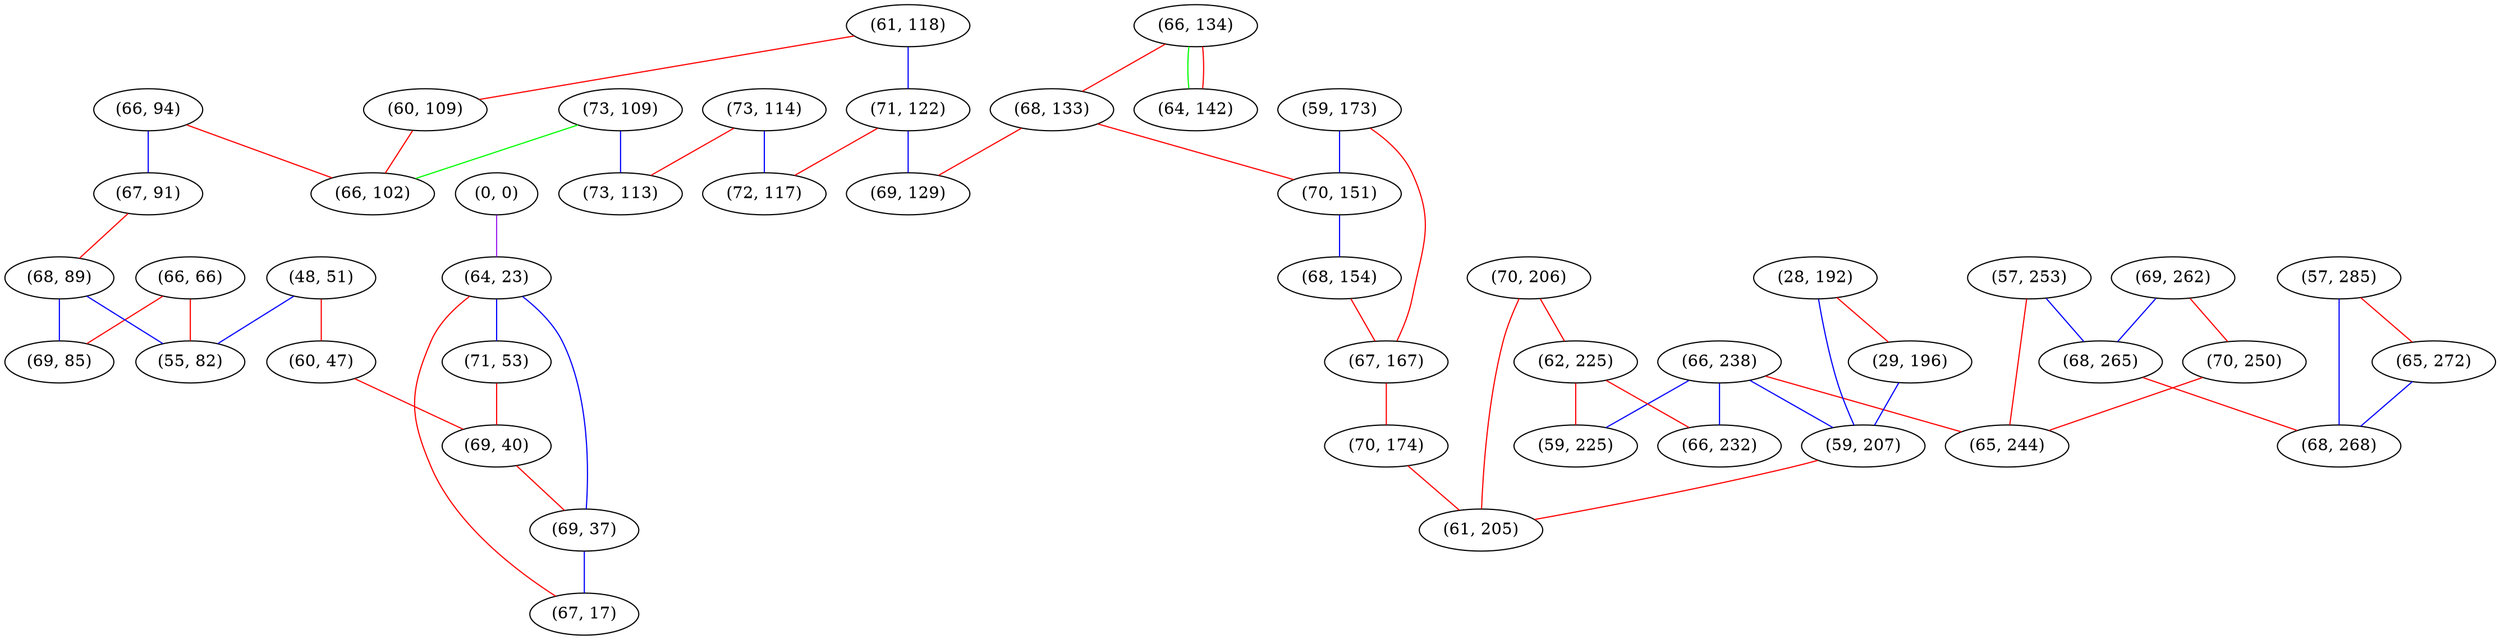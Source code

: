graph "" {
"(73, 109)";
"(66, 134)";
"(68, 133)";
"(59, 173)";
"(0, 0)";
"(70, 151)";
"(48, 51)";
"(64, 23)";
"(70, 206)";
"(71, 53)";
"(66, 94)";
"(61, 118)";
"(68, 154)";
"(60, 47)";
"(66, 66)";
"(60, 109)";
"(67, 167)";
"(66, 238)";
"(67, 91)";
"(69, 40)";
"(70, 174)";
"(57, 253)";
"(62, 225)";
"(59, 225)";
"(69, 37)";
"(71, 122)";
"(69, 262)";
"(64, 142)";
"(28, 192)";
"(73, 114)";
"(66, 102)";
"(68, 89)";
"(69, 85)";
"(69, 129)";
"(29, 196)";
"(67, 17)";
"(55, 82)";
"(57, 285)";
"(70, 250)";
"(68, 265)";
"(59, 207)";
"(65, 272)";
"(72, 117)";
"(68, 268)";
"(61, 205)";
"(66, 232)";
"(65, 244)";
"(73, 113)";
"(73, 109)" -- "(66, 102)"  [color=green, key=0, weight=2];
"(73, 109)" -- "(73, 113)"  [color=blue, key=0, weight=3];
"(66, 134)" -- "(68, 133)"  [color=red, key=0, weight=1];
"(66, 134)" -- "(64, 142)"  [color=green, key=0, weight=2];
"(66, 134)" -- "(64, 142)"  [color=red, key=1, weight=1];
"(68, 133)" -- "(69, 129)"  [color=red, key=0, weight=1];
"(68, 133)" -- "(70, 151)"  [color=red, key=0, weight=1];
"(59, 173)" -- "(67, 167)"  [color=red, key=0, weight=1];
"(59, 173)" -- "(70, 151)"  [color=blue, key=0, weight=3];
"(0, 0)" -- "(64, 23)"  [color=purple, key=0, weight=4];
"(70, 151)" -- "(68, 154)"  [color=blue, key=0, weight=3];
"(48, 51)" -- "(60, 47)"  [color=red, key=0, weight=1];
"(48, 51)" -- "(55, 82)"  [color=blue, key=0, weight=3];
"(64, 23)" -- "(71, 53)"  [color=blue, key=0, weight=3];
"(64, 23)" -- "(67, 17)"  [color=red, key=0, weight=1];
"(64, 23)" -- "(69, 37)"  [color=blue, key=0, weight=3];
"(70, 206)" -- "(62, 225)"  [color=red, key=0, weight=1];
"(70, 206)" -- "(61, 205)"  [color=red, key=0, weight=1];
"(71, 53)" -- "(69, 40)"  [color=red, key=0, weight=1];
"(66, 94)" -- "(66, 102)"  [color=red, key=0, weight=1];
"(66, 94)" -- "(67, 91)"  [color=blue, key=0, weight=3];
"(61, 118)" -- "(60, 109)"  [color=red, key=0, weight=1];
"(61, 118)" -- "(71, 122)"  [color=blue, key=0, weight=3];
"(68, 154)" -- "(67, 167)"  [color=red, key=0, weight=1];
"(60, 47)" -- "(69, 40)"  [color=red, key=0, weight=1];
"(66, 66)" -- "(69, 85)"  [color=red, key=0, weight=1];
"(66, 66)" -- "(55, 82)"  [color=red, key=0, weight=1];
"(60, 109)" -- "(66, 102)"  [color=red, key=0, weight=1];
"(67, 167)" -- "(70, 174)"  [color=red, key=0, weight=1];
"(66, 238)" -- "(66, 232)"  [color=blue, key=0, weight=3];
"(66, 238)" -- "(59, 225)"  [color=blue, key=0, weight=3];
"(66, 238)" -- "(65, 244)"  [color=red, key=0, weight=1];
"(66, 238)" -- "(59, 207)"  [color=blue, key=0, weight=3];
"(67, 91)" -- "(68, 89)"  [color=red, key=0, weight=1];
"(69, 40)" -- "(69, 37)"  [color=red, key=0, weight=1];
"(70, 174)" -- "(61, 205)"  [color=red, key=0, weight=1];
"(57, 253)" -- "(68, 265)"  [color=blue, key=0, weight=3];
"(57, 253)" -- "(65, 244)"  [color=red, key=0, weight=1];
"(62, 225)" -- "(66, 232)"  [color=red, key=0, weight=1];
"(62, 225)" -- "(59, 225)"  [color=red, key=0, weight=1];
"(69, 37)" -- "(67, 17)"  [color=blue, key=0, weight=3];
"(71, 122)" -- "(69, 129)"  [color=blue, key=0, weight=3];
"(71, 122)" -- "(72, 117)"  [color=red, key=0, weight=1];
"(69, 262)" -- "(70, 250)"  [color=red, key=0, weight=1];
"(69, 262)" -- "(68, 265)"  [color=blue, key=0, weight=3];
"(28, 192)" -- "(59, 207)"  [color=blue, key=0, weight=3];
"(28, 192)" -- "(29, 196)"  [color=red, key=0, weight=1];
"(73, 114)" -- "(72, 117)"  [color=blue, key=0, weight=3];
"(73, 114)" -- "(73, 113)"  [color=red, key=0, weight=1];
"(68, 89)" -- "(55, 82)"  [color=blue, key=0, weight=3];
"(68, 89)" -- "(69, 85)"  [color=blue, key=0, weight=3];
"(29, 196)" -- "(59, 207)"  [color=blue, key=0, weight=3];
"(57, 285)" -- "(65, 272)"  [color=red, key=0, weight=1];
"(57, 285)" -- "(68, 268)"  [color=blue, key=0, weight=3];
"(70, 250)" -- "(65, 244)"  [color=red, key=0, weight=1];
"(68, 265)" -- "(68, 268)"  [color=red, key=0, weight=1];
"(59, 207)" -- "(61, 205)"  [color=red, key=0, weight=1];
"(65, 272)" -- "(68, 268)"  [color=blue, key=0, weight=3];
}
